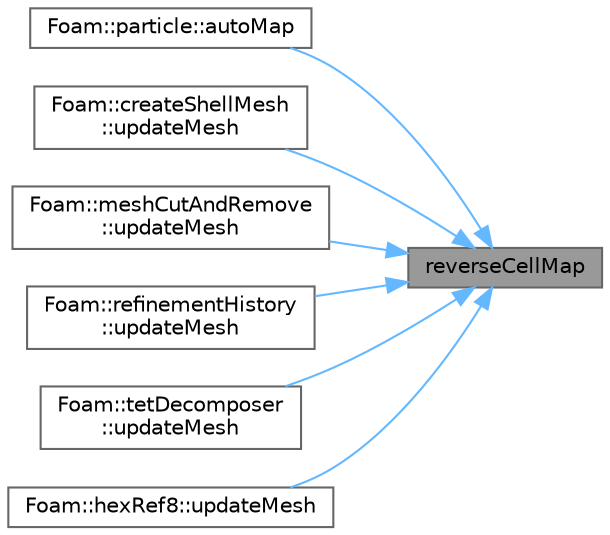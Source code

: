 digraph "reverseCellMap"
{
 // LATEX_PDF_SIZE
  bgcolor="transparent";
  edge [fontname=Helvetica,fontsize=10,labelfontname=Helvetica,labelfontsize=10];
  node [fontname=Helvetica,fontsize=10,shape=box,height=0.2,width=0.4];
  rankdir="RL";
  Node1 [id="Node000001",label="reverseCellMap",height=0.2,width=0.4,color="gray40", fillcolor="grey60", style="filled", fontcolor="black",tooltip=" "];
  Node1 -> Node2 [id="edge1_Node000001_Node000002",dir="back",color="steelblue1",style="solid",tooltip=" "];
  Node2 [id="Node000002",label="Foam::particle::autoMap",height=0.2,width=0.4,color="grey40", fillcolor="white", style="filled",URL="$classFoam_1_1particle.html#a4e87becf85fce55ae31820efb602308c",tooltip=" "];
  Node1 -> Node3 [id="edge2_Node000001_Node000003",dir="back",color="steelblue1",style="solid",tooltip=" "];
  Node3 [id="Node000003",label="Foam::createShellMesh\l::updateMesh",height=0.2,width=0.4,color="grey40", fillcolor="white", style="filled",URL="$classFoam_1_1createShellMesh.html#ad57565956fd4064299f4bd3c4eebb1d4",tooltip=" "];
  Node1 -> Node4 [id="edge3_Node000001_Node000004",dir="back",color="steelblue1",style="solid",tooltip=" "];
  Node4 [id="Node000004",label="Foam::meshCutAndRemove\l::updateMesh",height=0.2,width=0.4,color="grey40", fillcolor="white", style="filled",URL="$classFoam_1_1meshCutAndRemove.html#ad57565956fd4064299f4bd3c4eebb1d4",tooltip=" "];
  Node1 -> Node5 [id="edge4_Node000001_Node000005",dir="back",color="steelblue1",style="solid",tooltip=" "];
  Node5 [id="Node000005",label="Foam::refinementHistory\l::updateMesh",height=0.2,width=0.4,color="grey40", fillcolor="white", style="filled",URL="$classFoam_1_1refinementHistory.html#ad57565956fd4064299f4bd3c4eebb1d4",tooltip=" "];
  Node1 -> Node6 [id="edge5_Node000001_Node000006",dir="back",color="steelblue1",style="solid",tooltip=" "];
  Node6 [id="Node000006",label="Foam::tetDecomposer\l::updateMesh",height=0.2,width=0.4,color="grey40", fillcolor="white", style="filled",URL="$classFoam_1_1tetDecomposer.html#ad57565956fd4064299f4bd3c4eebb1d4",tooltip=" "];
  Node1 -> Node7 [id="edge6_Node000001_Node000007",dir="back",color="steelblue1",style="solid",tooltip=" "];
  Node7 [id="Node000007",label="Foam::hexRef8::updateMesh",height=0.2,width=0.4,color="grey40", fillcolor="white", style="filled",URL="$classFoam_1_1hexRef8.html#a97c9017fa6ef5f8319a5d64bdf3fd1b6",tooltip=" "];
}
